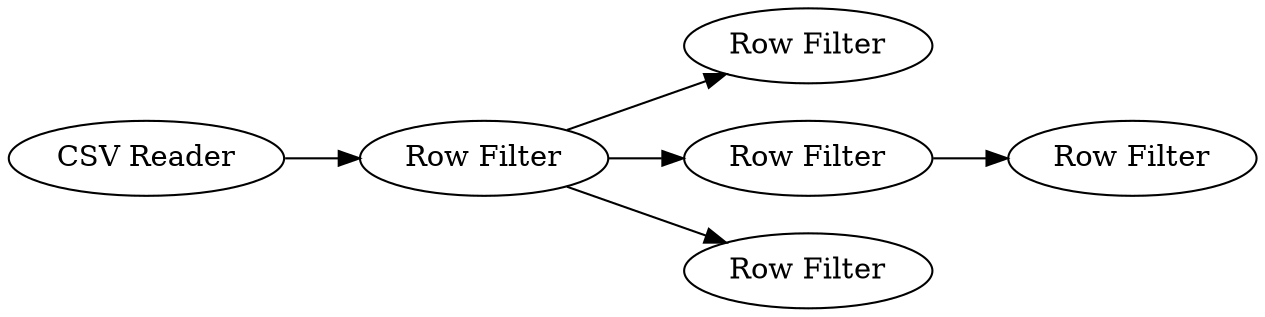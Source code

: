 digraph {
	1 [label="CSV Reader"]
	2 [label="Row Filter"]
	3 [label="Row Filter"]
	4 [label="Row Filter"]
	5 [label="Row Filter"]
	6 [label="Row Filter"]
	1 -> 5
	3 -> 6
	5 -> 2
	5 -> 4
	5 -> 3
	rankdir=LR
}
